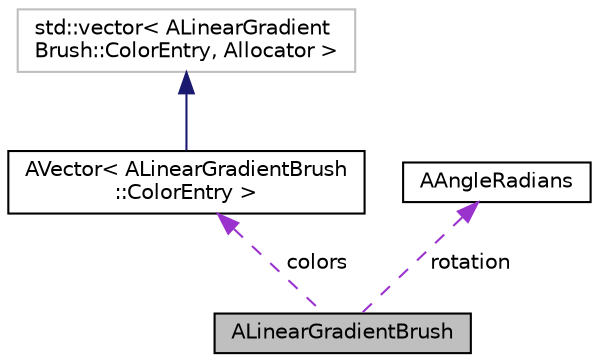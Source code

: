digraph "ALinearGradientBrush"
{
 // LATEX_PDF_SIZE
  edge [fontname="Helvetica",fontsize="10",labelfontname="Helvetica",labelfontsize="10"];
  node [fontname="Helvetica",fontsize="10",shape=record];
  Node1 [label="ALinearGradientBrush",height=0.2,width=0.4,color="black", fillcolor="grey75", style="filled", fontcolor="black",tooltip=" "];
  Node2 -> Node1 [dir="back",color="darkorchid3",fontsize="10",style="dashed",label=" colors" ,fontname="Helvetica"];
  Node2 [label="AVector\< ALinearGradientBrush\l::ColorEntry \>",height=0.2,width=0.4,color="black", fillcolor="white", style="filled",URL="$classAVector.html",tooltip=" "];
  Node3 -> Node2 [dir="back",color="midnightblue",fontsize="10",style="solid",fontname="Helvetica"];
  Node3 [label="std::vector\< ALinearGradient\lBrush::ColorEntry, Allocator \>",height=0.2,width=0.4,color="grey75", fillcolor="white", style="filled",tooltip=" "];
  Node4 -> Node1 [dir="back",color="darkorchid3",fontsize="10",style="dashed",label=" rotation" ,fontname="Helvetica"];
  Node4 [label="AAngleRadians",height=0.2,width=0.4,color="black", fillcolor="white", style="filled",URL="$classAAngleRadians.html",tooltip="Strong type used to store angle in radians."];
}
